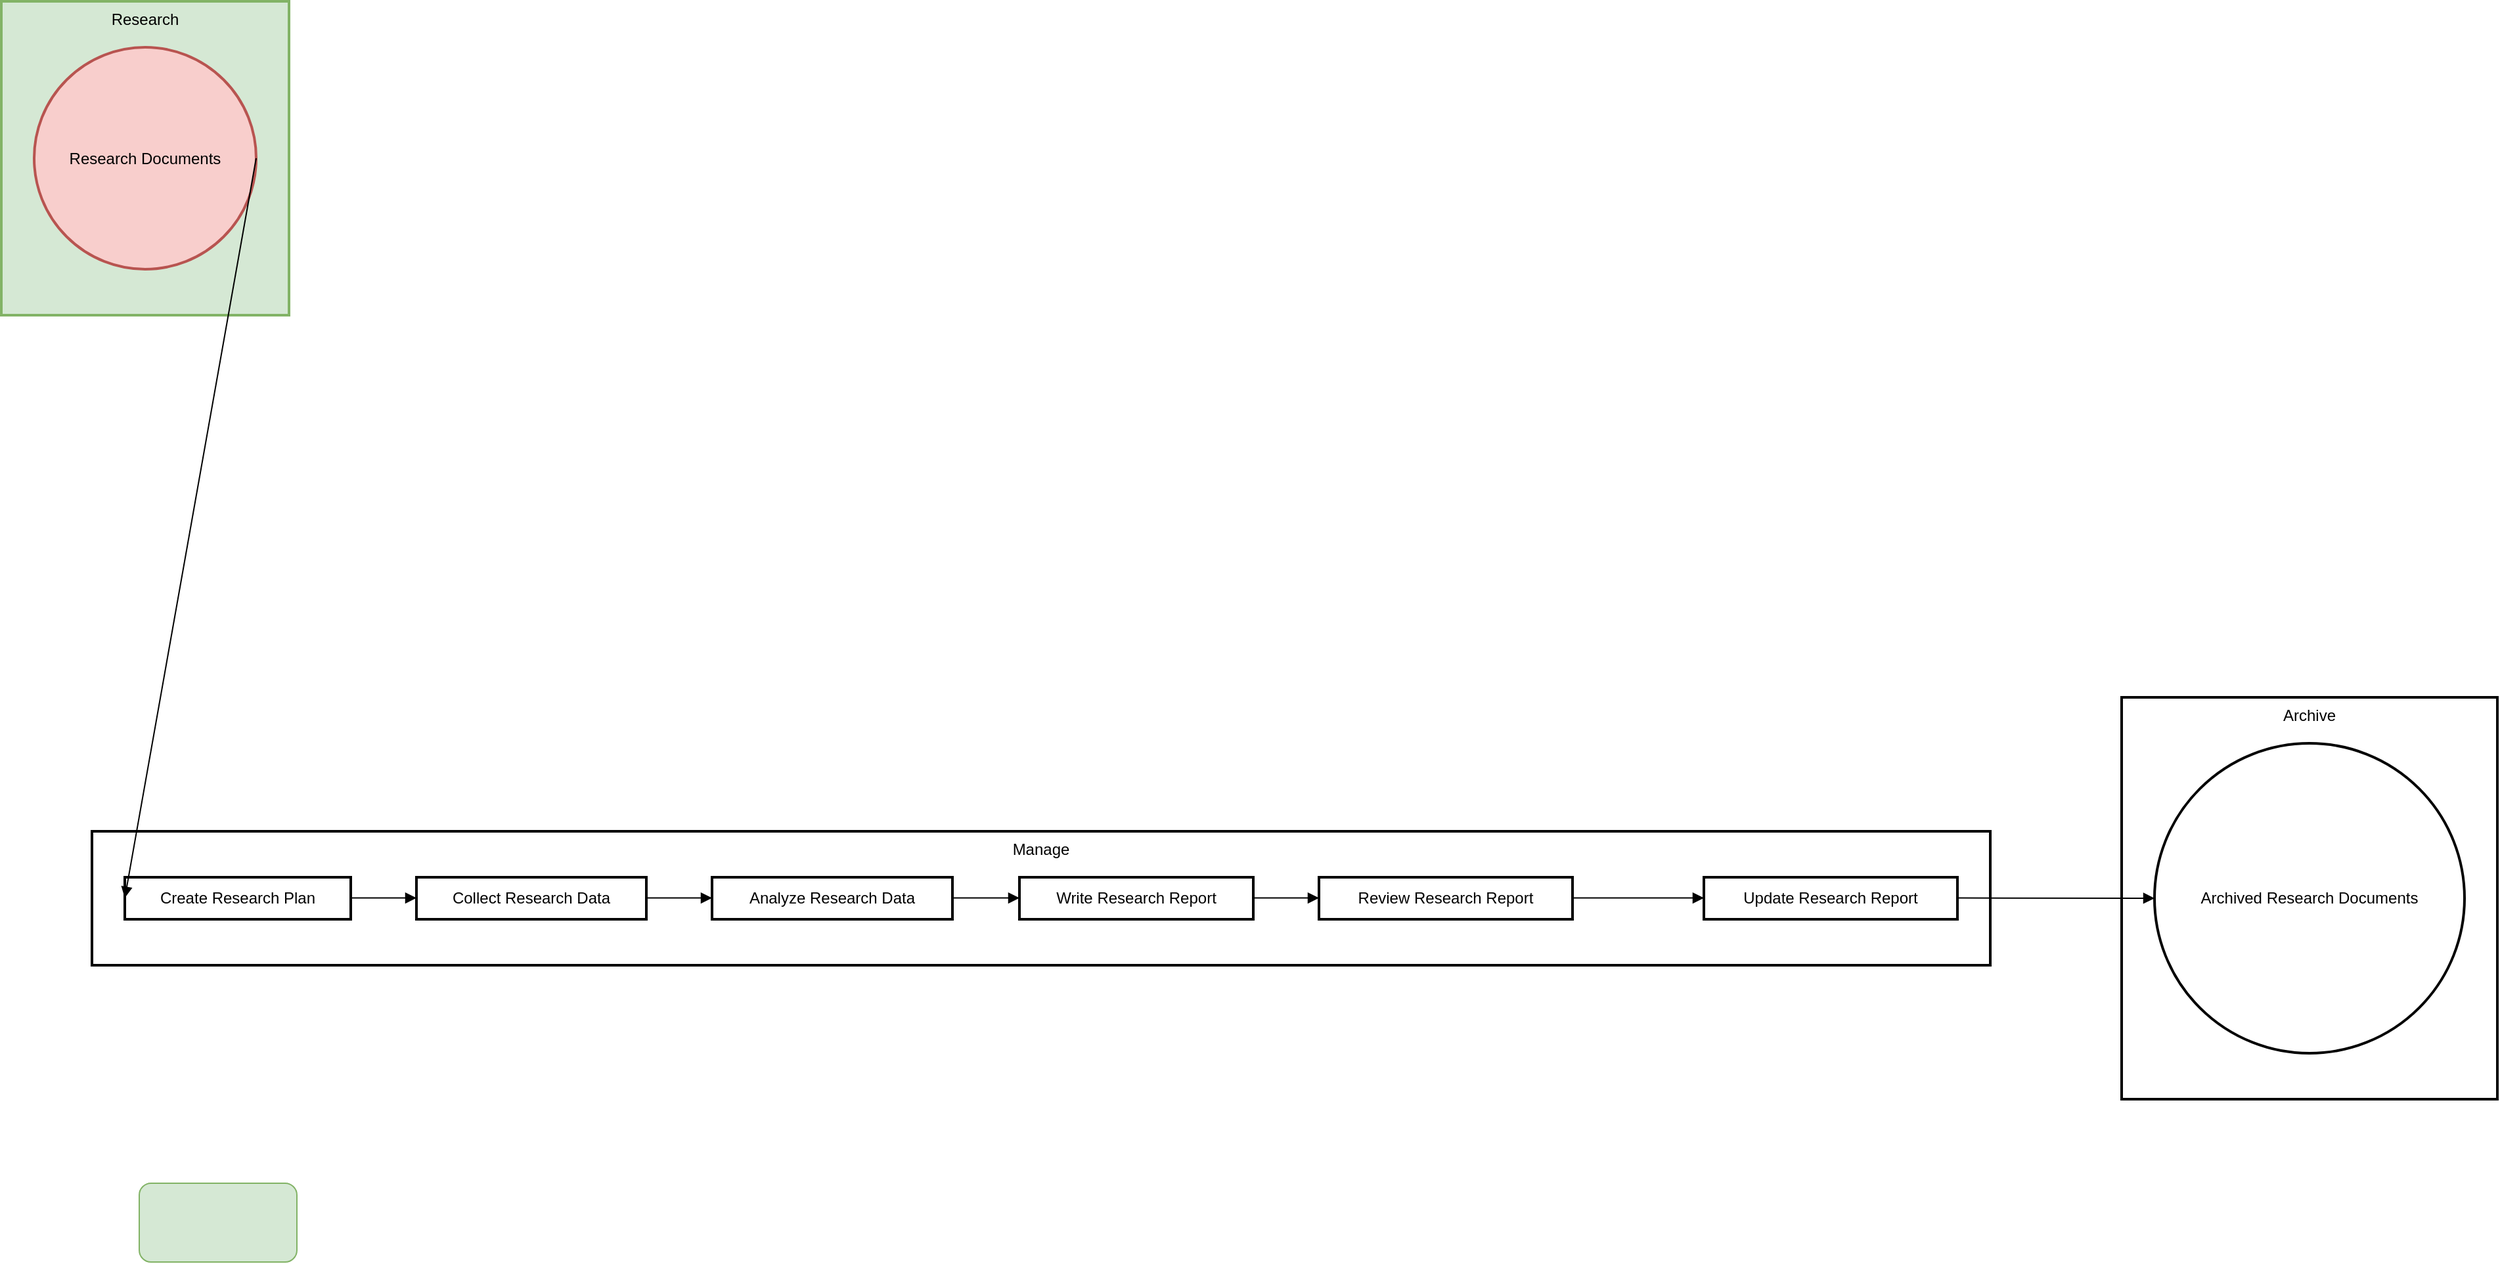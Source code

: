 <mxfile version="21.3.2" type="github">
  <diagram name="Page-1" id="mxGlR4-u509Sysq1r4c2">
    <mxGraphModel dx="2607" dy="2618" grid="1" gridSize="10" guides="1" tooltips="1" connect="1" arrows="1" fold="1" page="1" pageScale="1" pageWidth="850" pageHeight="1100" math="0" shadow="0">
      <root>
        <mxCell id="0" />
        <mxCell id="1" parent="0" />
        <mxCell id="2" value="Archive" style="whiteSpace=wrap;strokeWidth=2;verticalAlign=top;" parent="1" vertex="1">
          <mxGeometry x="1814" width="286" height="306" as="geometry" />
        </mxCell>
        <mxCell id="3" value="Archived Research Documents" style="ellipse;aspect=fixed;strokeWidth=2;whiteSpace=wrap;" parent="1" vertex="1">
          <mxGeometry x="1839" y="35" width="236" height="236" as="geometry" />
        </mxCell>
        <mxCell id="4" value="Manage" style="whiteSpace=wrap;strokeWidth=2;verticalAlign=top;" parent="1" vertex="1">
          <mxGeometry x="269" y="102" width="1445" height="102" as="geometry" />
        </mxCell>
        <mxCell id="5" value="Create Research Plan" style="whiteSpace=wrap;strokeWidth=2;" parent="1" vertex="1">
          <mxGeometry x="294" y="137" width="172" height="32" as="geometry" />
        </mxCell>
        <mxCell id="6" value="Collect Research Data" style="whiteSpace=wrap;strokeWidth=2;" parent="1" vertex="1">
          <mxGeometry x="516" y="137" width="175" height="32" as="geometry" />
        </mxCell>
        <mxCell id="7" value="Analyze Research Data" style="whiteSpace=wrap;strokeWidth=2;" parent="1" vertex="1">
          <mxGeometry x="741" y="137" width="183" height="32" as="geometry" />
        </mxCell>
        <mxCell id="8" value="Write Research Report" style="whiteSpace=wrap;strokeWidth=2;" parent="1" vertex="1">
          <mxGeometry x="975" y="137" width="178" height="32" as="geometry" />
        </mxCell>
        <mxCell id="9" value="Review Research Report" style="whiteSpace=wrap;strokeWidth=2;" parent="1" vertex="1">
          <mxGeometry x="1203" y="137" width="193" height="32" as="geometry" />
        </mxCell>
        <mxCell id="10" value="Update Research Report" style="whiteSpace=wrap;strokeWidth=2;" parent="1" vertex="1">
          <mxGeometry x="1496" y="137" width="193" height="32" as="geometry" />
        </mxCell>
        <mxCell id="11" value="Research" style="whiteSpace=wrap;strokeWidth=2;verticalAlign=top;fillColor=#d5e8d4;strokeColor=#82b366;" parent="1" vertex="1">
          <mxGeometry x="200" y="-530" width="219" height="239" as="geometry" />
        </mxCell>
        <mxCell id="12" value="Research Documents" style="ellipse;aspect=fixed;strokeWidth=2;whiteSpace=wrap;fillColor=#f8cecc;strokeColor=#b85450;" parent="1" vertex="1">
          <mxGeometry x="225" y="-495" width="169" height="169" as="geometry" />
        </mxCell>
        <mxCell id="13" value="" style="curved=1;startArrow=none;endArrow=block;exitX=0.999;exitY=0.502;entryX=-0.001;entryY=0.493;" parent="1" source="12" target="5" edge="1">
          <mxGeometry relative="1" as="geometry">
            <Array as="points" />
          </mxGeometry>
        </mxCell>
        <mxCell id="14" value="" style="curved=1;startArrow=none;endArrow=block;exitX=1.002;exitY=0.493;entryX=0.002;entryY=0.493;" parent="1" source="5" target="6" edge="1">
          <mxGeometry relative="1" as="geometry">
            <Array as="points" />
          </mxGeometry>
        </mxCell>
        <mxCell id="15" value="" style="curved=1;startArrow=none;endArrow=block;exitX=1.002;exitY=0.493;entryX=0.002;entryY=0.493;" parent="1" source="6" target="7" edge="1">
          <mxGeometry relative="1" as="geometry">
            <Array as="points" />
          </mxGeometry>
        </mxCell>
        <mxCell id="16" value="" style="curved=1;startArrow=none;endArrow=block;exitX=1.003;exitY=0.493;entryX=-0.002;entryY=0.493;" parent="1" source="7" target="8" edge="1">
          <mxGeometry relative="1" as="geometry">
            <Array as="points" />
          </mxGeometry>
        </mxCell>
        <mxCell id="17" value="" style="curved=1;startArrow=none;endArrow=block;exitX=0.998;exitY=0.493;entryX=-0.002;entryY=0.493;" parent="1" source="8" target="9" edge="1">
          <mxGeometry relative="1" as="geometry">
            <Array as="points" />
          </mxGeometry>
        </mxCell>
        <mxCell id="18" value="" style="curved=1;startArrow=none;endArrow=block;exitX=1.0;exitY=0.493;entryX=0.0;entryY=0.493;" parent="1" source="9" target="10" edge="1">
          <mxGeometry relative="1" as="geometry">
            <Array as="points" />
          </mxGeometry>
        </mxCell>
        <mxCell id="19" value="" style="curved=1;startArrow=none;endArrow=block;exitX=0.998;exitY=0.493;entryX=-0.002;entryY=0.499;" parent="1" source="10" target="3" edge="1">
          <mxGeometry relative="1" as="geometry">
            <Array as="points" />
          </mxGeometry>
        </mxCell>
        <mxCell id="WVQsdkHWMKgzSaWyAjkR-19" value="" style="rounded=1;whiteSpace=wrap;html=1;fillColor=#d5e8d4;strokeColor=#82b366;" vertex="1" parent="1">
          <mxGeometry x="305" y="370" width="120" height="60" as="geometry" />
        </mxCell>
      </root>
    </mxGraphModel>
  </diagram>
</mxfile>
